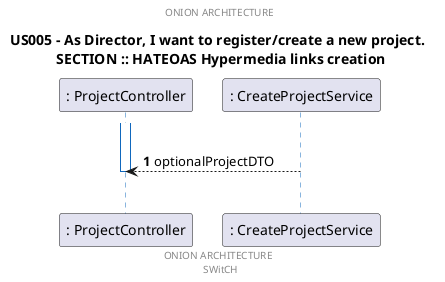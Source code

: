 @startuml
'https://plantuml.com/class-diagram

'' ////////////////////
'' SET GLOBAL VARIABLES
!$TITLE  = "US005 - As Director, I want to register/create a new project. \n SECTION :: HATEOAS Hypermedia links creation"
!$SUB_TITLE = "ONION ARCHITECTURE"
'' END SET GLOBAL VARIABLES
'' ////////////////////

'' ///////////////////
'' // SET PARTICIPANTS

participant ": ProjectController" as controller
participant ": CreateProjectService" as service

'' // END SET PARTICIPANTS
'' ///////////////////////

'' ////////////////
'' // SET SEQUENCE

|||
autonumber


activate controller

controller <-- service : optionalProjectDTO




deactivate controller

|||
'' // END SET SEQUENCE
'' ///////////////////

'' ////////////////
'' THEME AND STYLES

''TITLE ON TOP
title $TITLE
''HEADER FOOTER DESCRIPTIONS
center header $SUB_TITLE
center footer $SUB_TITLE \n SWitCH

''STYLES
'skinparam monochrome true
skinparam maxMessageSize 500
skinparam roundCorner 4
autonumber

skinparam sequence {


    ActorBorderColor #111
    ActorBackgroundColor #eee
    ActorBorderThickness 0.8
    ActorFontColor black
    ActorFontSize 15
    'ActorFontName Helvetica

    ParticipantPadding 10
    ParticipantBorderColor #666
    ParticipantBackgroundColor lightblue
    ParticipantBorderThickness 0.8
    'ParticipantFontName Helvetica
    ParticipantFontSize 15
    ParticipantFontColor black

    ArrowColor black
    ArrowThickness 0.8
    ArrowFontSize 15

    'LifeLineBorderColor #666
    'LifeLineBorderColor #438DD5
    LifeLineBorderColor #1168BD
    LifeLineBackgroundColor white

    ReferenceBorderThickness  0.8
    ReferenceFontSize 16

}

skinparam note {
    borderColor #666
    backgroundColor #fde52e
    'borderColor yellow
    borderThickness 0.8
}

'' END THEME AND STYLES
'' ////////////////




@enduml